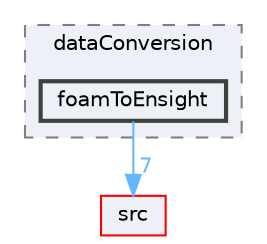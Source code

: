 digraph "applications/utilities/postProcessing/dataConversion/foamToEnsight"
{
 // LATEX_PDF_SIZE
  bgcolor="transparent";
  edge [fontname=Helvetica,fontsize=10,labelfontname=Helvetica,labelfontsize=10];
  node [fontname=Helvetica,fontsize=10,shape=box,height=0.2,width=0.4];
  compound=true
  subgraph clusterdir_287a8ee951d3c46055211652d30251ed {
    graph [ bgcolor="#edf0f7", pencolor="grey50", label="dataConversion", fontname=Helvetica,fontsize=10 style="filled,dashed", URL="dir_287a8ee951d3c46055211652d30251ed.html",tooltip=""]
  dir_b6d44d03429d59376377c3fdbf970503 [label="foamToEnsight", fillcolor="#edf0f7", color="grey25", style="filled,bold", URL="dir_b6d44d03429d59376377c3fdbf970503.html",tooltip=""];
  }
  dir_68267d1309a1af8e8297ef4c3efbcdba [label="src", fillcolor="#edf0f7", color="red", style="filled", URL="dir_68267d1309a1af8e8297ef4c3efbcdba.html",tooltip=""];
  dir_b6d44d03429d59376377c3fdbf970503->dir_68267d1309a1af8e8297ef4c3efbcdba [headlabel="7", labeldistance=1.5 headhref="dir_001459_003729.html" href="dir_001459_003729.html" color="steelblue1" fontcolor="steelblue1"];
}
